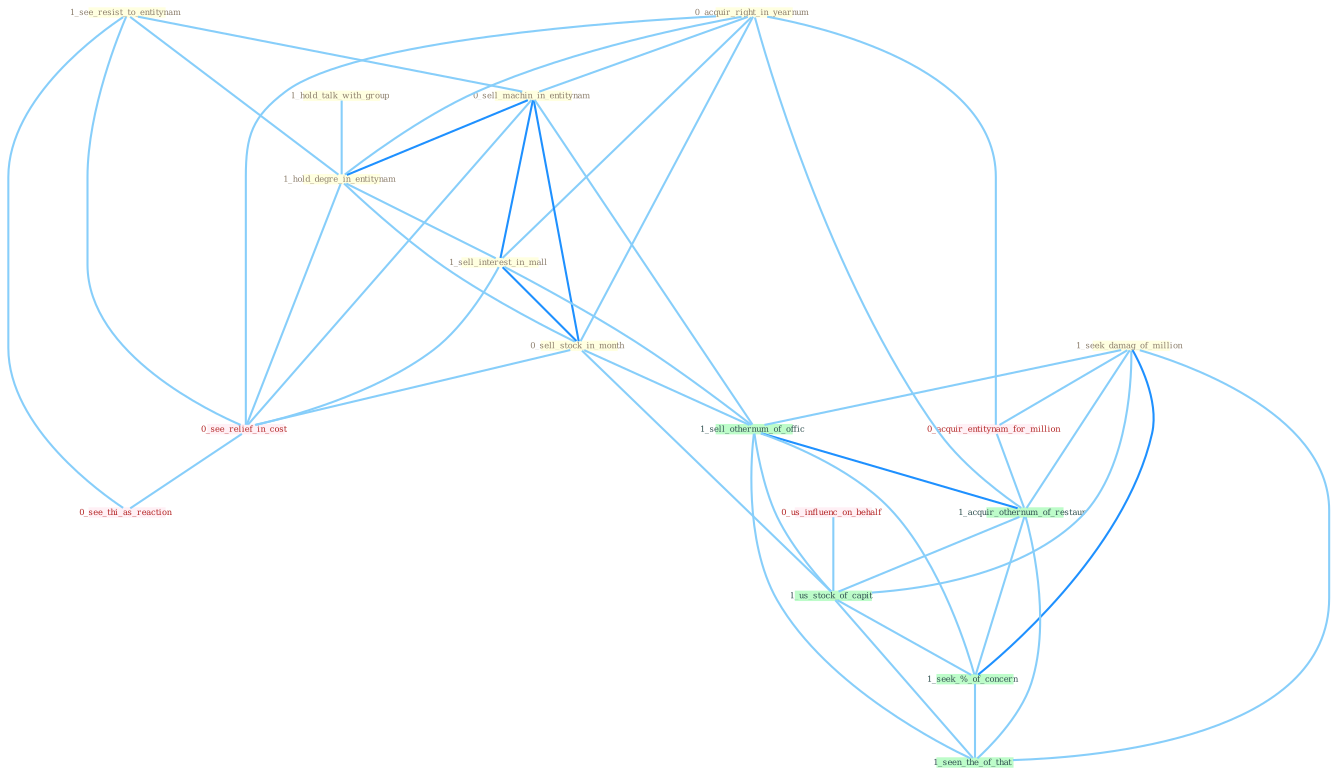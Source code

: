 Graph G{ 
    node
    [shape=polygon,style=filled,width=.5,height=.06,color="#BDFCC9",fixedsize=true,fontsize=4,
    fontcolor="#2f4f4f"];
    {node
    [color="#ffffe0", fontcolor="#8b7d6b"] "0_acquir_right_in_yearnum " "1_seek_damag_of_million " "1_see_resist_to_entitynam " "0_sell_machin_in_entitynam " "1_hold_talk_with_group " "1_hold_degre_in_entitynam " "1_sell_interest_in_mall " "0_sell_stock_in_month "}
{node [color="#fff0f5", fontcolor="#b22222"] "0_acquir_entitynam_for_million " "0_us_influenc_on_behalf " "0_see_relief_in_cost " "0_see_thi_as_reaction "}
edge [color="#B0E2FF"];

	"0_acquir_right_in_yearnum " -- "0_sell_machin_in_entitynam " [w="1", color="#87cefa" ];
	"0_acquir_right_in_yearnum " -- "1_hold_degre_in_entitynam " [w="1", color="#87cefa" ];
	"0_acquir_right_in_yearnum " -- "1_sell_interest_in_mall " [w="1", color="#87cefa" ];
	"0_acquir_right_in_yearnum " -- "0_sell_stock_in_month " [w="1", color="#87cefa" ];
	"0_acquir_right_in_yearnum " -- "0_acquir_entitynam_for_million " [w="1", color="#87cefa" ];
	"0_acquir_right_in_yearnum " -- "0_see_relief_in_cost " [w="1", color="#87cefa" ];
	"0_acquir_right_in_yearnum " -- "1_acquir_othernum_of_restaur " [w="1", color="#87cefa" ];
	"1_seek_damag_of_million " -- "0_acquir_entitynam_for_million " [w="1", color="#87cefa" ];
	"1_seek_damag_of_million " -- "1_sell_othernum_of_offic " [w="1", color="#87cefa" ];
	"1_seek_damag_of_million " -- "1_acquir_othernum_of_restaur " [w="1", color="#87cefa" ];
	"1_seek_damag_of_million " -- "1_us_stock_of_capit " [w="1", color="#87cefa" ];
	"1_seek_damag_of_million " -- "1_seek_%_of_concern " [w="2", color="#1e90ff" , len=0.8];
	"1_seek_damag_of_million " -- "1_seen_the_of_that " [w="1", color="#87cefa" ];
	"1_see_resist_to_entitynam " -- "0_sell_machin_in_entitynam " [w="1", color="#87cefa" ];
	"1_see_resist_to_entitynam " -- "1_hold_degre_in_entitynam " [w="1", color="#87cefa" ];
	"1_see_resist_to_entitynam " -- "0_see_relief_in_cost " [w="1", color="#87cefa" ];
	"1_see_resist_to_entitynam " -- "0_see_thi_as_reaction " [w="1", color="#87cefa" ];
	"0_sell_machin_in_entitynam " -- "1_hold_degre_in_entitynam " [w="2", color="#1e90ff" , len=0.8];
	"0_sell_machin_in_entitynam " -- "1_sell_interest_in_mall " [w="2", color="#1e90ff" , len=0.8];
	"0_sell_machin_in_entitynam " -- "0_sell_stock_in_month " [w="2", color="#1e90ff" , len=0.8];
	"0_sell_machin_in_entitynam " -- "1_sell_othernum_of_offic " [w="1", color="#87cefa" ];
	"0_sell_machin_in_entitynam " -- "0_see_relief_in_cost " [w="1", color="#87cefa" ];
	"1_hold_talk_with_group " -- "1_hold_degre_in_entitynam " [w="1", color="#87cefa" ];
	"1_hold_degre_in_entitynam " -- "1_sell_interest_in_mall " [w="1", color="#87cefa" ];
	"1_hold_degre_in_entitynam " -- "0_sell_stock_in_month " [w="1", color="#87cefa" ];
	"1_hold_degre_in_entitynam " -- "0_see_relief_in_cost " [w="1", color="#87cefa" ];
	"1_sell_interest_in_mall " -- "0_sell_stock_in_month " [w="2", color="#1e90ff" , len=0.8];
	"1_sell_interest_in_mall " -- "1_sell_othernum_of_offic " [w="1", color="#87cefa" ];
	"1_sell_interest_in_mall " -- "0_see_relief_in_cost " [w="1", color="#87cefa" ];
	"0_sell_stock_in_month " -- "1_sell_othernum_of_offic " [w="1", color="#87cefa" ];
	"0_sell_stock_in_month " -- "0_see_relief_in_cost " [w="1", color="#87cefa" ];
	"0_sell_stock_in_month " -- "1_us_stock_of_capit " [w="1", color="#87cefa" ];
	"0_acquir_entitynam_for_million " -- "1_acquir_othernum_of_restaur " [w="1", color="#87cefa" ];
	"1_sell_othernum_of_offic " -- "1_acquir_othernum_of_restaur " [w="2", color="#1e90ff" , len=0.8];
	"1_sell_othernum_of_offic " -- "1_us_stock_of_capit " [w="1", color="#87cefa" ];
	"1_sell_othernum_of_offic " -- "1_seek_%_of_concern " [w="1", color="#87cefa" ];
	"1_sell_othernum_of_offic " -- "1_seen_the_of_that " [w="1", color="#87cefa" ];
	"0_us_influenc_on_behalf " -- "1_us_stock_of_capit " [w="1", color="#87cefa" ];
	"0_see_relief_in_cost " -- "0_see_thi_as_reaction " [w="1", color="#87cefa" ];
	"1_acquir_othernum_of_restaur " -- "1_us_stock_of_capit " [w="1", color="#87cefa" ];
	"1_acquir_othernum_of_restaur " -- "1_seek_%_of_concern " [w="1", color="#87cefa" ];
	"1_acquir_othernum_of_restaur " -- "1_seen_the_of_that " [w="1", color="#87cefa" ];
	"1_us_stock_of_capit " -- "1_seek_%_of_concern " [w="1", color="#87cefa" ];
	"1_us_stock_of_capit " -- "1_seen_the_of_that " [w="1", color="#87cefa" ];
	"1_seek_%_of_concern " -- "1_seen_the_of_that " [w="1", color="#87cefa" ];
}